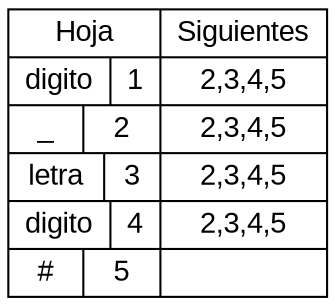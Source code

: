 digraph G { 

nodesep=0.8;

ranksep=0.5;

node [fontname="Arial"]; 
node_A [shape=record  label=
" {Hoja |{digito|1}|{_|2}|{letra|3}|{digito|4}|{#|5}}|{Siguientes|2,3,4,5|2,3,4,5|2,3,4,5|2,3,4,5|} "]; 

}

